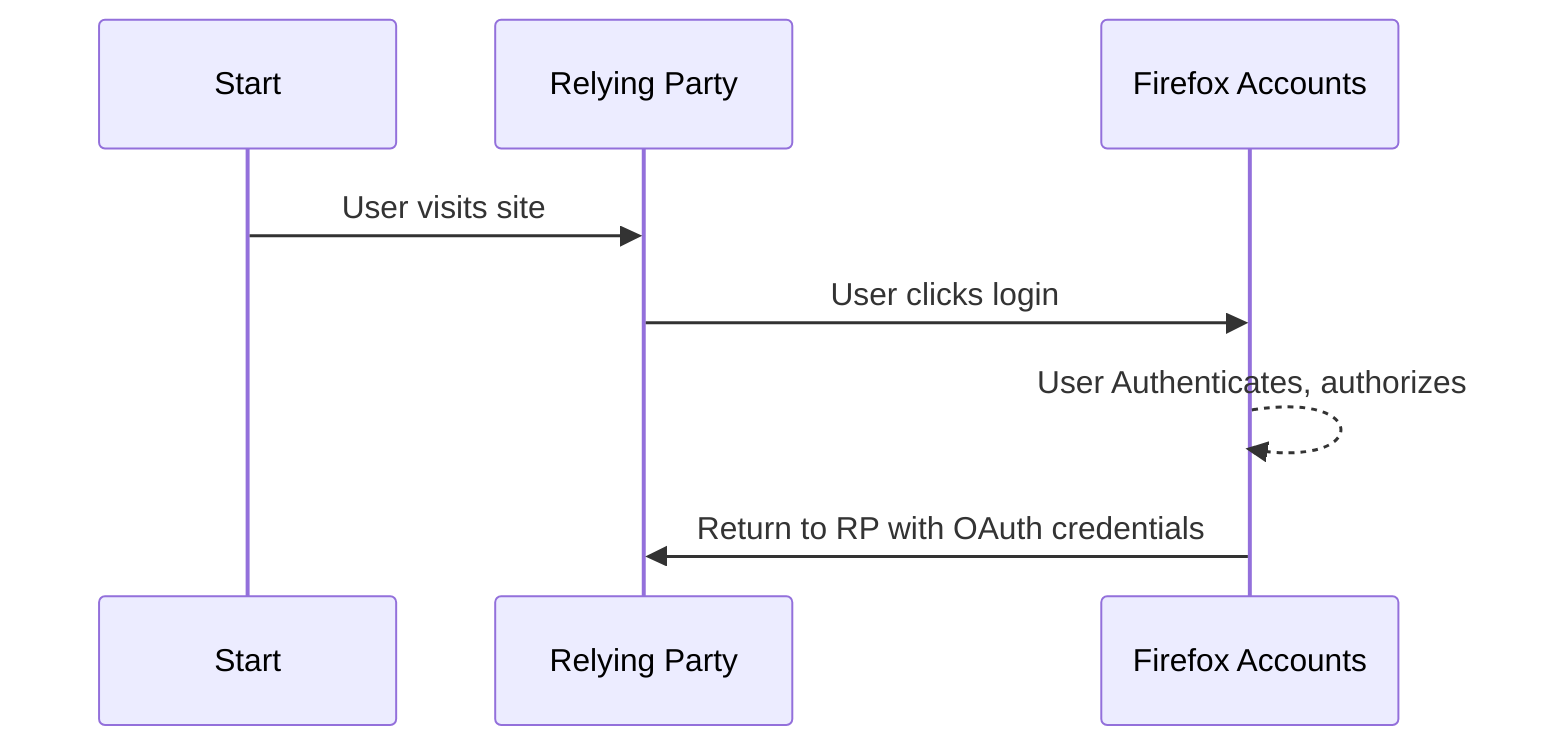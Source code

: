 sequenceDiagram
participant UA as Start
participant RP as Relying Party
participant FxA as Firefox Accounts

UA->>RP: User visits site
RP->>FxA: User clicks login
FxA-->>FxA: User Authenticates, authorizes
FxA->>RP: Return to RP with OAuth credentials